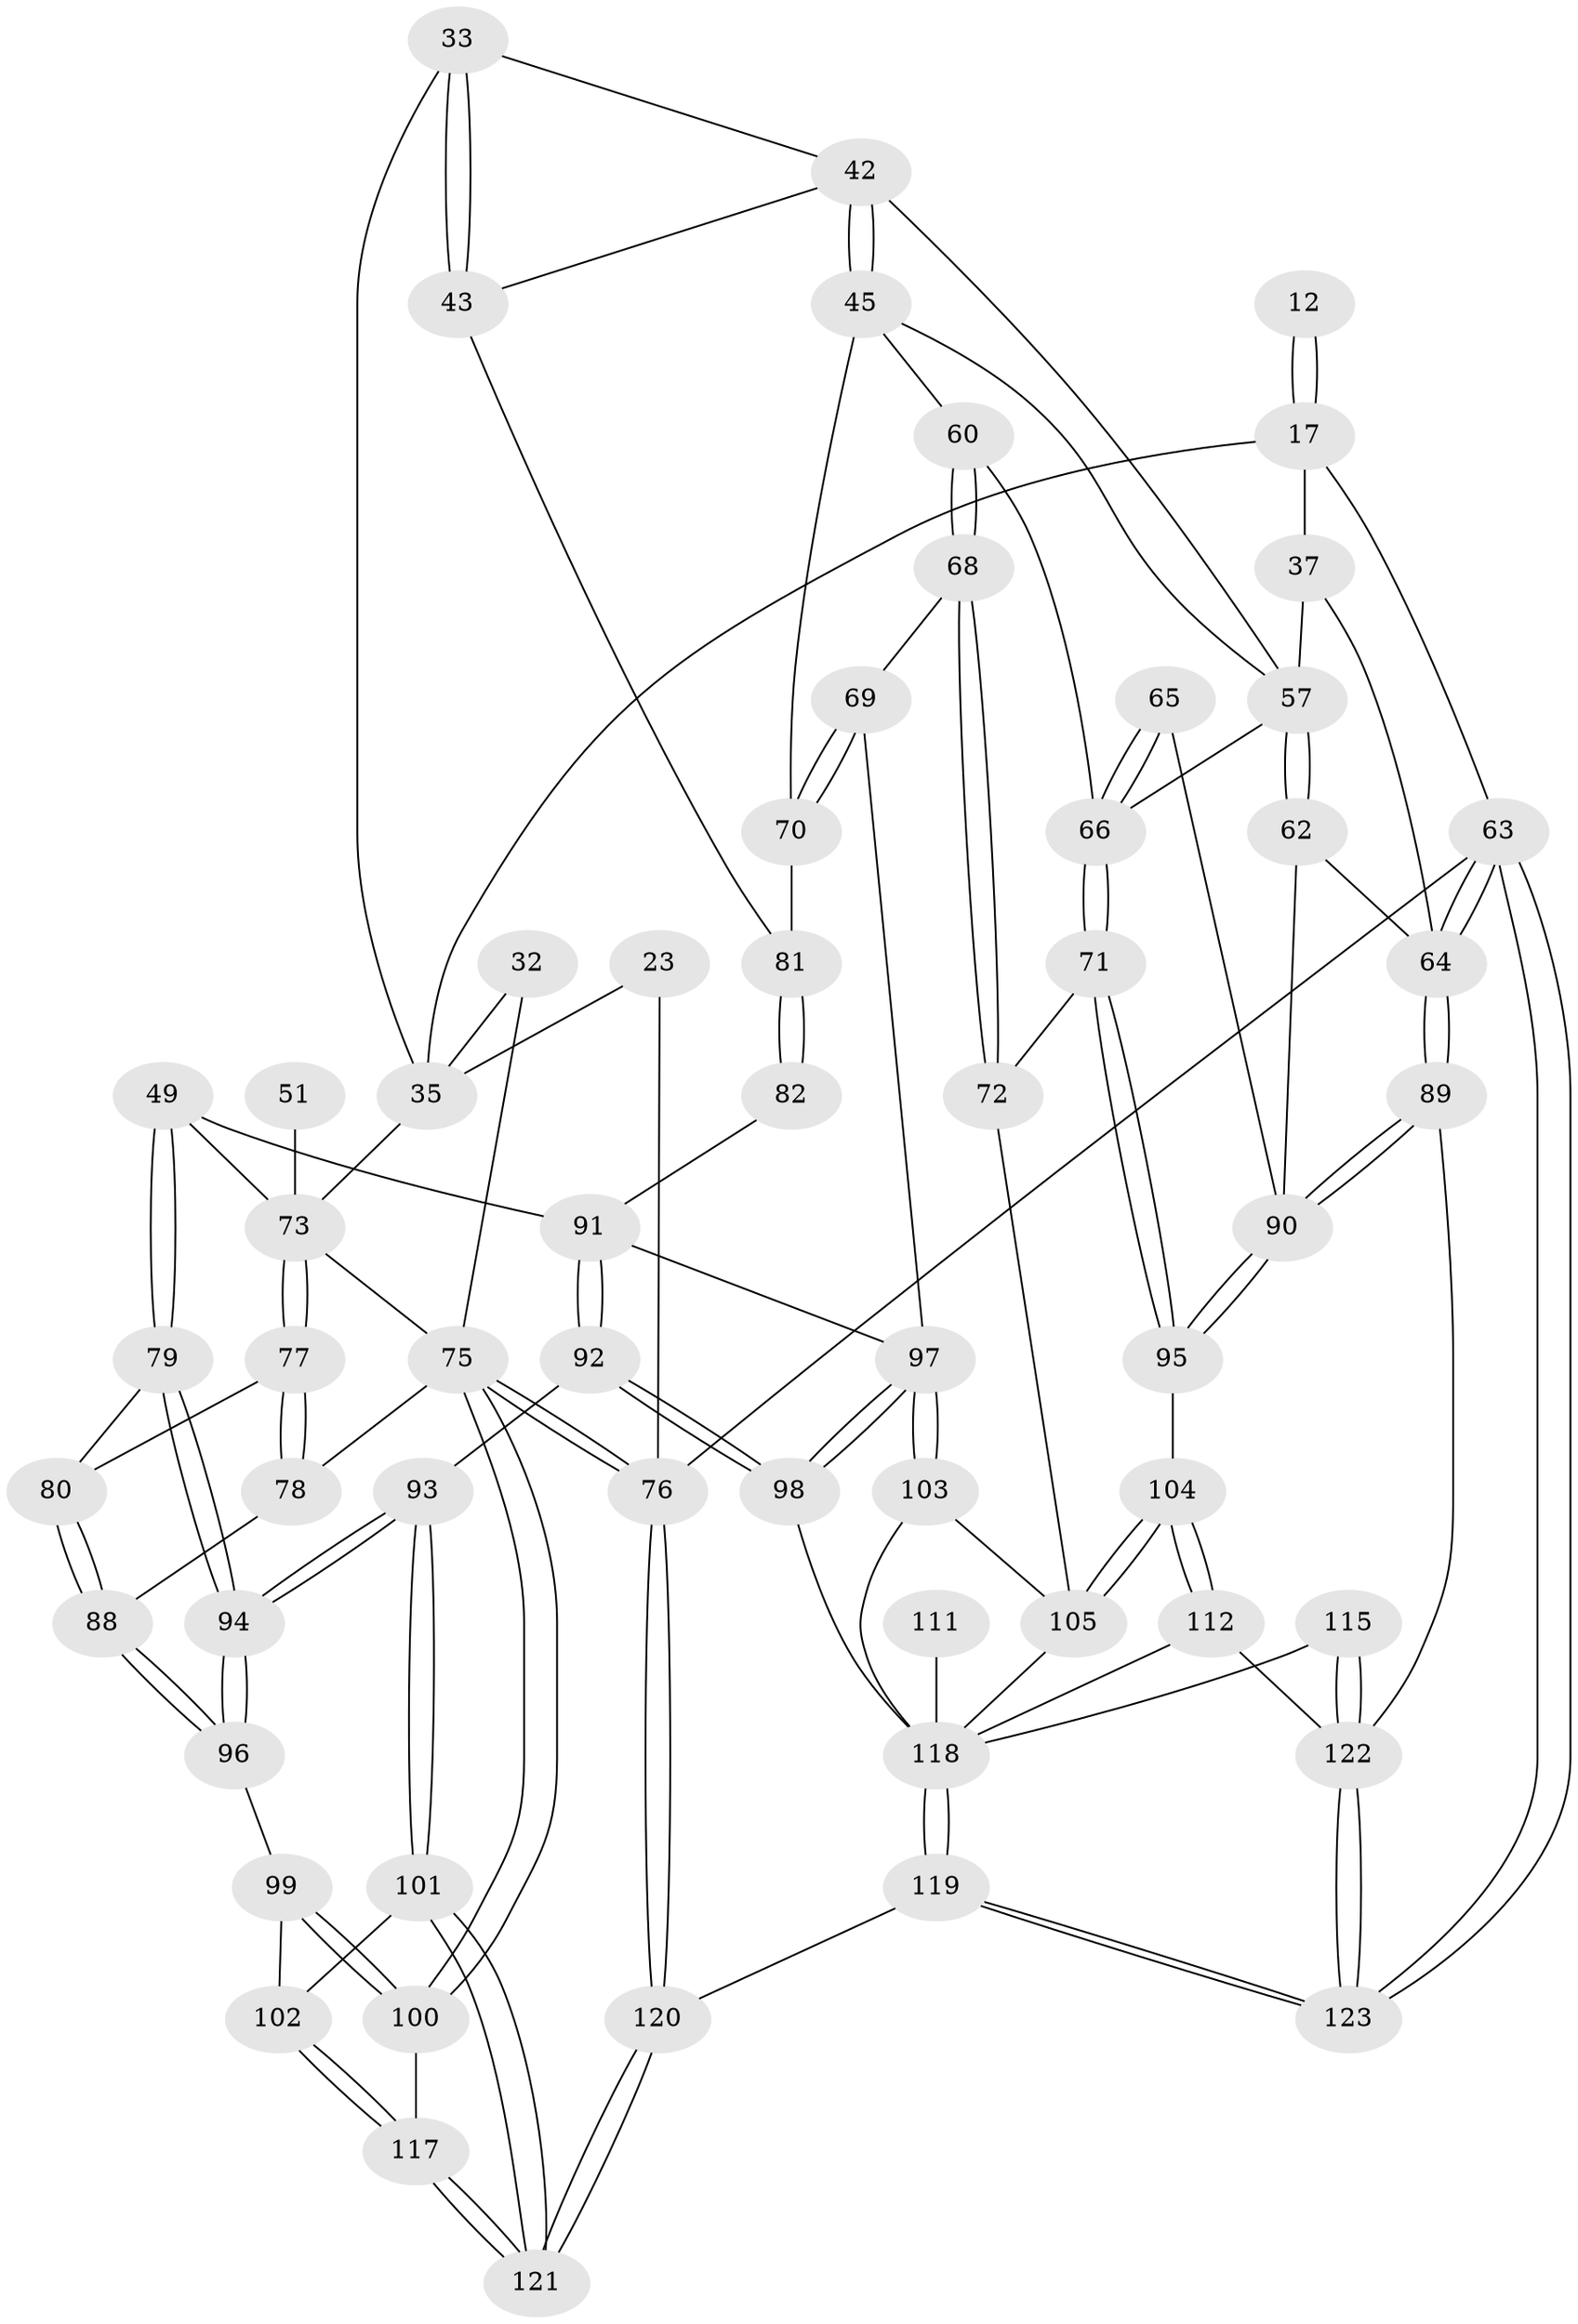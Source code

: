 // original degree distribution, {3: 0.016260162601626018, 4: 0.23577235772357724, 6: 0.21138211382113822, 5: 0.5365853658536586}
// Generated by graph-tools (version 1.1) at 2025/00/03/09/25 05:00:00]
// undirected, 61 vertices, 141 edges
graph export_dot {
graph [start="1"]
  node [color=gray90,style=filled];
  12 [pos="+0.5949309041773896+0.02362386717671677"];
  17 [pos="+0.5945901057018587+0.08580300487635817",super="+16+13+11"];
  23 [pos="+0.14899613495078004+0.049543350097833685",super="+10+8"];
  32 [pos="+0+0.25054355974825326"];
  33 [pos="+0.39961391082952635+0.2789586866117443",super="+30"];
  35 [pos="+0.14190188134575837+0.3272208355060592",super="+26+27+34"];
  37 [pos="+0.8943832140751321+0.37660927495970475",super="+24+25"];
  42 [pos="+0.5408569477835035+0.3851857261290407",super="+29"];
  43 [pos="+0.4347068179508604+0.3416459453895604"];
  45 [pos="+0.565670014782574+0.4472306105327166",super="+44"];
  49 [pos="+0.3233267876040519+0.5429305677575684"];
  51 [pos="+0.12734748482831945+0.4429960802298785"];
  57 [pos="+0.8979554774600285+0.44762158649289147",super="+40+41+28"];
  60 [pos="+0.7383282683916151+0.46912752193218715"];
  62 [pos="+0.9807817009214339+0.47864212408239304"];
  63 [pos="+1+1",super="+3"];
  64 [pos="+1+0.7950481516939576",super="+61+36+15"];
  65 [pos="+0.8428374788903358+0.5957024569546376"];
  66 [pos="+0.8411739597630279+0.5964947210688744",super="+59+58"];
  68 [pos="+0.7184552351404273+0.5317579628833993"];
  69 [pos="+0.5773300218741184+0.5188480002692402"];
  70 [pos="+0.5719066589494978+0.5123008189857047",super="+55"];
  71 [pos="+0.7944800485020505+0.6227311001452781"];
  72 [pos="+0.7529226802193641+0.6059290923681118"];
  73 [pos="+0.12894669967003727+0.5413212019973999",super="+52+54"];
  75 [pos="+0+0.7775089008362938",super="+74+53+31"];
  76 [pos="+0+1",super="+22+4"];
  77 [pos="+0.13214986974003792+0.5511090928484506"];
  78 [pos="+0.061226178063608465+0.6078218297002058"];
  79 [pos="+0.3065361305444816+0.563728028869545"];
  80 [pos="+0.15936811668305867+0.5828546321841416"];
  81 [pos="+0.4890266856526944+0.5836283705216507",super="+56"];
  82 [pos="+0.46211232155423665+0.6248168363183945",super="+47"];
  88 [pos="+0.14102318693276517+0.6532328568805228"];
  89 [pos="+1+0.7786146402529706"];
  90 [pos="+1+0.7660257569853391",super="+67"];
  91 [pos="+0.39023323527074766+0.6728706359011299",super="+48+85"];
  92 [pos="+0.38656092219684746+0.7964321598226896"];
  93 [pos="+0.24964783878523364+0.7706700048137654"];
  94 [pos="+0.24814643828950764+0.7607815469898306"];
  95 [pos="+0.8151525656218749+0.7285574366432053"];
  96 [pos="+0.14147533037429297+0.6556502614841017"];
  97 [pos="+0.4589574824722476+0.7851064807095851",super="+84+83"];
  98 [pos="+0.4395983936631954+0.819029433552125"];
  99 [pos="+0.10720977231751898+0.674070780513799"];
  100 [pos="+0+0.779212213890294"];
  101 [pos="+0.24040045426033638+0.7808926967261207"];
  102 [pos="+0.10397506800382178+0.7850912229984949"];
  103 [pos="+0.5868288720687223+0.7214636803225806",super="+87"];
  104 [pos="+0.8097573786176938+0.7373214221400559"];
  105 [pos="+0.6744675603458694+0.7283136988209395",super="+86"];
  111 [pos="+0.6617190257426812+0.8049457609659662"];
  112 [pos="+0.7904938210476069+0.8058102090270783"];
  115 [pos="+0.7569129104743568+0.8812182247232835"];
  117 [pos="+0+0.8029605179114597"];
  118 [pos="+0.5145220277609075+0.9678971711415327",super="+116+109+110"];
  119 [pos="+0.4967951250998987+1"];
  120 [pos="+0.23182484083256746+1"];
  121 [pos="+0.19942486939077161+0.9676239933923335"];
  122 [pos="+0.8566186703633297+1",super="+113+114"];
  123 [pos="+0.871654772456869+1"];
  12 -- 17 [weight=3];
  12 -- 17;
  17 -- 63;
  17 -- 37 [weight=2];
  17 -- 35 [weight=2];
  23 -- 76 [weight=3];
  23 -- 35 [weight=3];
  32 -- 35 [weight=2];
  32 -- 75;
  33 -- 43;
  33 -- 43;
  33 -- 35 [weight=2];
  33 -- 42;
  35 -- 73 [weight=2];
  37 -- 57 [weight=2];
  37 -- 64 [weight=2];
  42 -- 43;
  42 -- 45;
  42 -- 45;
  42 -- 57;
  43 -- 81;
  45 -- 70;
  45 -- 60;
  45 -- 57;
  49 -- 79;
  49 -- 79;
  49 -- 73;
  49 -- 91;
  51 -- 73 [weight=3];
  57 -- 62;
  57 -- 62;
  57 -- 66;
  60 -- 68;
  60 -- 68;
  60 -- 66;
  62 -- 64;
  62 -- 90;
  63 -- 64 [weight=2];
  63 -- 64;
  63 -- 123;
  63 -- 123;
  63 -- 76 [weight=2];
  64 -- 89;
  64 -- 89;
  65 -- 66 [weight=2];
  65 -- 66;
  65 -- 90;
  66 -- 71;
  66 -- 71;
  68 -- 69;
  68 -- 72;
  68 -- 72;
  69 -- 70;
  69 -- 70;
  69 -- 97;
  70 -- 81 [weight=2];
  71 -- 72;
  71 -- 95;
  71 -- 95;
  72 -- 105;
  73 -- 77;
  73 -- 77;
  73 -- 75;
  75 -- 76 [weight=2];
  75 -- 76;
  75 -- 100;
  75 -- 100;
  75 -- 78;
  76 -- 120;
  76 -- 120;
  77 -- 78;
  77 -- 78;
  77 -- 80;
  78 -- 88;
  79 -- 80;
  79 -- 94;
  79 -- 94;
  80 -- 88;
  80 -- 88;
  81 -- 82 [weight=2];
  81 -- 82;
  82 -- 91 [weight=2];
  88 -- 96;
  88 -- 96;
  89 -- 90;
  89 -- 90;
  89 -- 122;
  90 -- 95;
  90 -- 95;
  91 -- 92;
  91 -- 92;
  91 -- 97;
  92 -- 93;
  92 -- 98;
  92 -- 98;
  93 -- 94;
  93 -- 94;
  93 -- 101;
  93 -- 101;
  94 -- 96;
  94 -- 96;
  95 -- 104;
  96 -- 99;
  97 -- 98;
  97 -- 98;
  97 -- 103 [weight=2];
  97 -- 103;
  98 -- 118;
  99 -- 100;
  99 -- 100;
  99 -- 102;
  100 -- 117;
  101 -- 102;
  101 -- 121;
  101 -- 121;
  102 -- 117;
  102 -- 117;
  103 -- 118;
  103 -- 105;
  104 -- 105;
  104 -- 105;
  104 -- 112;
  104 -- 112;
  105 -- 118;
  111 -- 118 [weight=3];
  112 -- 122;
  112 -- 118;
  115 -- 122 [weight=2];
  115 -- 122;
  115 -- 118;
  117 -- 121;
  117 -- 121;
  118 -- 119;
  118 -- 119;
  119 -- 120;
  119 -- 123;
  119 -- 123;
  120 -- 121;
  120 -- 121;
  122 -- 123;
  122 -- 123;
}
